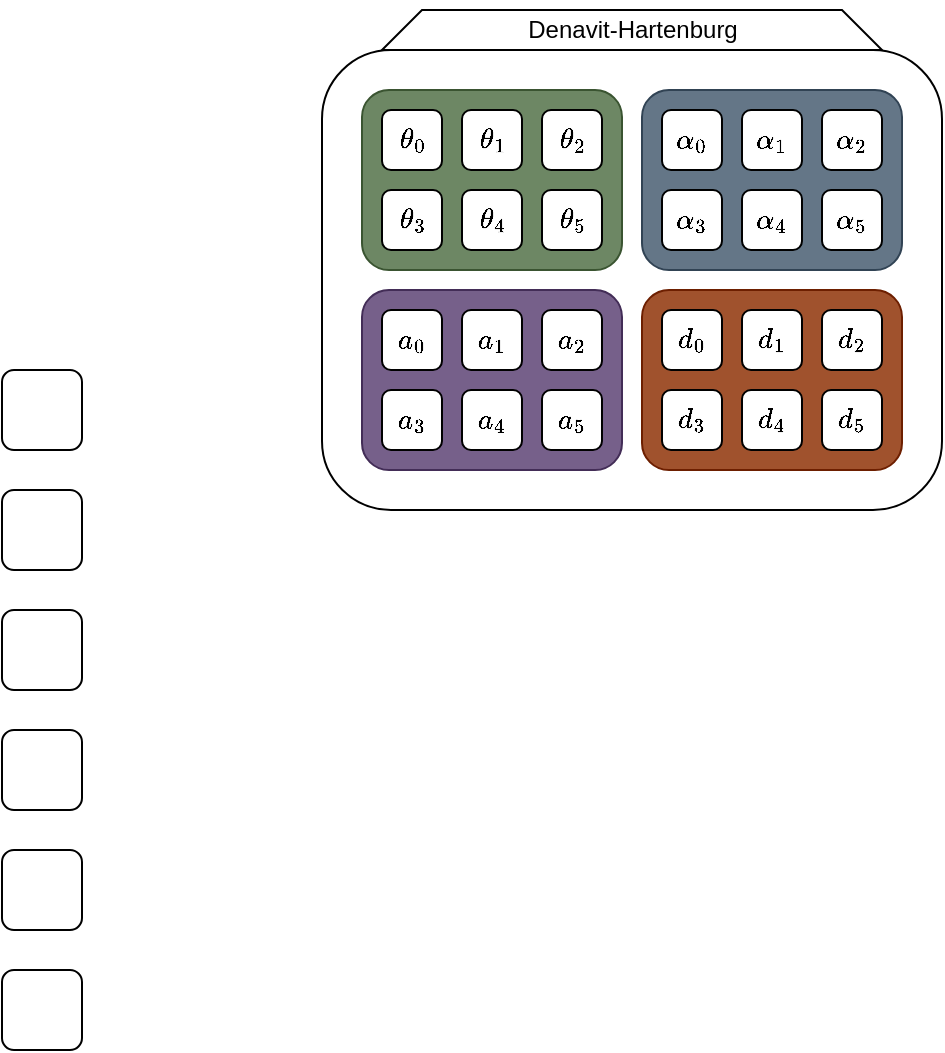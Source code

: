 <mxfile>
    <diagram id="hWWTB4xwYj2qc0XBUp18" name="Page-1">
        <mxGraphModel dx="708" dy="397" grid="1" gridSize="10" guides="1" tooltips="1" connect="1" arrows="1" fold="1" page="1" pageScale="1" pageWidth="850" pageHeight="1100" math="1" shadow="0">
            <root>
                <mxCell id="0"/>
                <mxCell id="1" parent="0"/>
                <mxCell id="49" value="" style="shape=trapezoid;perimeter=trapezoidPerimeter;whiteSpace=wrap;html=1;fixedSize=1;" vertex="1" parent="1">
                    <mxGeometry x="230" y="60" width="250" height="20" as="geometry"/>
                </mxCell>
                <mxCell id="48" value="Denavit-Hartenburg" style="text;html=1;strokeColor=none;fillColor=none;align=center;verticalAlign=middle;whiteSpace=wrap;rounded=0;" vertex="1" parent="1">
                    <mxGeometry x="287.5" y="55" width="135" height="30" as="geometry"/>
                </mxCell>
                <mxCell id="9" value="" style="rounded=1;whiteSpace=wrap;html=1;" vertex="1" parent="1">
                    <mxGeometry x="40" y="240" width="40" height="40" as="geometry"/>
                </mxCell>
                <mxCell id="10" value="" style="rounded=1;whiteSpace=wrap;html=1;" vertex="1" parent="1">
                    <mxGeometry x="40" y="300" width="40" height="40" as="geometry"/>
                </mxCell>
                <mxCell id="11" value="" style="rounded=1;whiteSpace=wrap;html=1;" vertex="1" parent="1">
                    <mxGeometry x="40" y="360" width="40" height="40" as="geometry"/>
                </mxCell>
                <mxCell id="12" value="" style="rounded=1;whiteSpace=wrap;html=1;" vertex="1" parent="1">
                    <mxGeometry x="40" y="420" width="40" height="40" as="geometry"/>
                </mxCell>
                <mxCell id="13" value="" style="rounded=1;whiteSpace=wrap;html=1;" vertex="1" parent="1">
                    <mxGeometry x="40" y="480" width="40" height="40" as="geometry"/>
                </mxCell>
                <mxCell id="14" value="" style="rounded=1;whiteSpace=wrap;html=1;" vertex="1" parent="1">
                    <mxGeometry x="40" y="540" width="40" height="40" as="geometry"/>
                </mxCell>
                <mxCell id="47" value="" style="group" vertex="1" connectable="0" parent="1">
                    <mxGeometry x="200" y="80" width="310" height="230" as="geometry"/>
                </mxCell>
                <mxCell id="41" value="" style="rounded=1;whiteSpace=wrap;html=1;" vertex="1" parent="47">
                    <mxGeometry width="310" height="230" as="geometry"/>
                </mxCell>
                <mxCell id="43" value="" style="rounded=1;whiteSpace=wrap;html=1;fillColor=#a0522d;fontColor=#ffffff;strokeColor=#6D1F00;" vertex="1" parent="47">
                    <mxGeometry x="160" y="120" width="130" height="90" as="geometry"/>
                </mxCell>
                <mxCell id="42" value="" style="rounded=1;whiteSpace=wrap;html=1;fillColor=#76608a;fontColor=#ffffff;strokeColor=#432D57;" vertex="1" parent="47">
                    <mxGeometry x="20" y="120" width="130" height="90" as="geometry"/>
                </mxCell>
                <mxCell id="46" value="" style="rounded=1;whiteSpace=wrap;html=1;fillColor=#647687;fontColor=#ffffff;strokeColor=#314354;" vertex="1" parent="47">
                    <mxGeometry x="160" y="20" width="130" height="90" as="geometry"/>
                </mxCell>
                <mxCell id="45" value="" style="rounded=1;whiteSpace=wrap;html=1;fillColor=#6d8764;fontColor=#ffffff;strokeColor=#3A5431;" vertex="1" parent="47">
                    <mxGeometry x="20" y="20" width="130" height="90" as="geometry"/>
                </mxCell>
                <mxCell id="17" value="$$\alpha_0$$" style="rounded=1;whiteSpace=wrap;html=1;" vertex="1" parent="47">
                    <mxGeometry x="170" y="30" width="30" height="30" as="geometry"/>
                </mxCell>
                <mxCell id="18" value="$$\alpha_1$$" style="rounded=1;whiteSpace=wrap;html=1;" vertex="1" parent="47">
                    <mxGeometry x="210" y="30" width="30" height="30" as="geometry"/>
                </mxCell>
                <mxCell id="19" value="$$\alpha_2$$" style="rounded=1;whiteSpace=wrap;html=1;" vertex="1" parent="47">
                    <mxGeometry x="250" y="30" width="30" height="30" as="geometry"/>
                </mxCell>
                <mxCell id="20" value="$$\alpha_3$$" style="rounded=1;whiteSpace=wrap;html=1;" vertex="1" parent="47">
                    <mxGeometry x="170" y="70" width="30" height="30" as="geometry"/>
                </mxCell>
                <mxCell id="21" value="$$\alpha_4$$" style="rounded=1;whiteSpace=wrap;html=1;" vertex="1" parent="47">
                    <mxGeometry x="210" y="70" width="30" height="30" as="geometry"/>
                </mxCell>
                <mxCell id="22" value="$$\alpha_5$$" style="rounded=1;whiteSpace=wrap;html=1;" vertex="1" parent="47">
                    <mxGeometry x="250" y="70" width="30" height="30" as="geometry"/>
                </mxCell>
                <mxCell id="23" value="$$a_0$$" style="rounded=1;whiteSpace=wrap;html=1;" vertex="1" parent="47">
                    <mxGeometry x="30" y="130" width="30" height="30" as="geometry"/>
                </mxCell>
                <mxCell id="24" value="$$a_1$$" style="rounded=1;whiteSpace=wrap;html=1;" vertex="1" parent="47">
                    <mxGeometry x="70" y="130" width="30" height="30" as="geometry"/>
                </mxCell>
                <mxCell id="25" value="$$a_2$$" style="rounded=1;whiteSpace=wrap;html=1;" vertex="1" parent="47">
                    <mxGeometry x="110" y="130" width="30" height="30" as="geometry"/>
                </mxCell>
                <mxCell id="26" value="$$a_3$$" style="rounded=1;whiteSpace=wrap;html=1;" vertex="1" parent="47">
                    <mxGeometry x="30" y="170" width="30" height="30" as="geometry"/>
                </mxCell>
                <mxCell id="27" value="$$a_4$$" style="rounded=1;whiteSpace=wrap;html=1;" vertex="1" parent="47">
                    <mxGeometry x="70" y="170" width="30" height="30" as="geometry"/>
                </mxCell>
                <mxCell id="28" value="$$a_5$$" style="rounded=1;whiteSpace=wrap;html=1;" vertex="1" parent="47">
                    <mxGeometry x="110" y="170" width="30" height="30" as="geometry"/>
                </mxCell>
                <mxCell id="29" value="$$d_0$$" style="rounded=1;whiteSpace=wrap;html=1;" vertex="1" parent="47">
                    <mxGeometry x="170" y="130" width="30" height="30" as="geometry"/>
                </mxCell>
                <mxCell id="30" value="$$d_1$$" style="rounded=1;whiteSpace=wrap;html=1;" vertex="1" parent="47">
                    <mxGeometry x="210" y="130" width="30" height="30" as="geometry"/>
                </mxCell>
                <mxCell id="31" value="$$d_2$$" style="rounded=1;whiteSpace=wrap;html=1;" vertex="1" parent="47">
                    <mxGeometry x="250" y="130" width="30" height="30" as="geometry"/>
                </mxCell>
                <mxCell id="32" value="$$d_3$$" style="rounded=1;whiteSpace=wrap;html=1;" vertex="1" parent="47">
                    <mxGeometry x="170" y="170" width="30" height="30" as="geometry"/>
                </mxCell>
                <mxCell id="33" value="$$d_4$$" style="rounded=1;whiteSpace=wrap;html=1;" vertex="1" parent="47">
                    <mxGeometry x="210" y="170" width="30" height="30" as="geometry"/>
                </mxCell>
                <mxCell id="34" value="$$d_5$$" style="rounded=1;whiteSpace=wrap;html=1;" vertex="1" parent="47">
                    <mxGeometry x="250" y="170" width="30" height="30" as="geometry"/>
                </mxCell>
                <mxCell id="35" value="$$\theta_0$$" style="rounded=1;whiteSpace=wrap;html=1;" vertex="1" parent="47">
                    <mxGeometry x="30" y="30" width="30" height="30" as="geometry"/>
                </mxCell>
                <mxCell id="36" value="$$\theta_1$$" style="rounded=1;whiteSpace=wrap;html=1;" vertex="1" parent="47">
                    <mxGeometry x="70" y="30" width="30" height="30" as="geometry"/>
                </mxCell>
                <mxCell id="37" value="$$\theta_2$$" style="rounded=1;whiteSpace=wrap;html=1;" vertex="1" parent="47">
                    <mxGeometry x="110" y="30" width="30" height="30" as="geometry"/>
                </mxCell>
                <mxCell id="38" value="$$\theta_3$$" style="rounded=1;whiteSpace=wrap;html=1;" vertex="1" parent="47">
                    <mxGeometry x="30" y="70" width="30" height="30" as="geometry"/>
                </mxCell>
                <mxCell id="39" value="$$\theta_4$$" style="rounded=1;whiteSpace=wrap;html=1;" vertex="1" parent="47">
                    <mxGeometry x="70" y="70" width="30" height="30" as="geometry"/>
                </mxCell>
                <mxCell id="40" value="$$\theta_5$$" style="rounded=1;whiteSpace=wrap;html=1;" vertex="1" parent="47">
                    <mxGeometry x="110" y="70" width="30" height="30" as="geometry"/>
                </mxCell>
            </root>
        </mxGraphModel>
    </diagram>
</mxfile>
